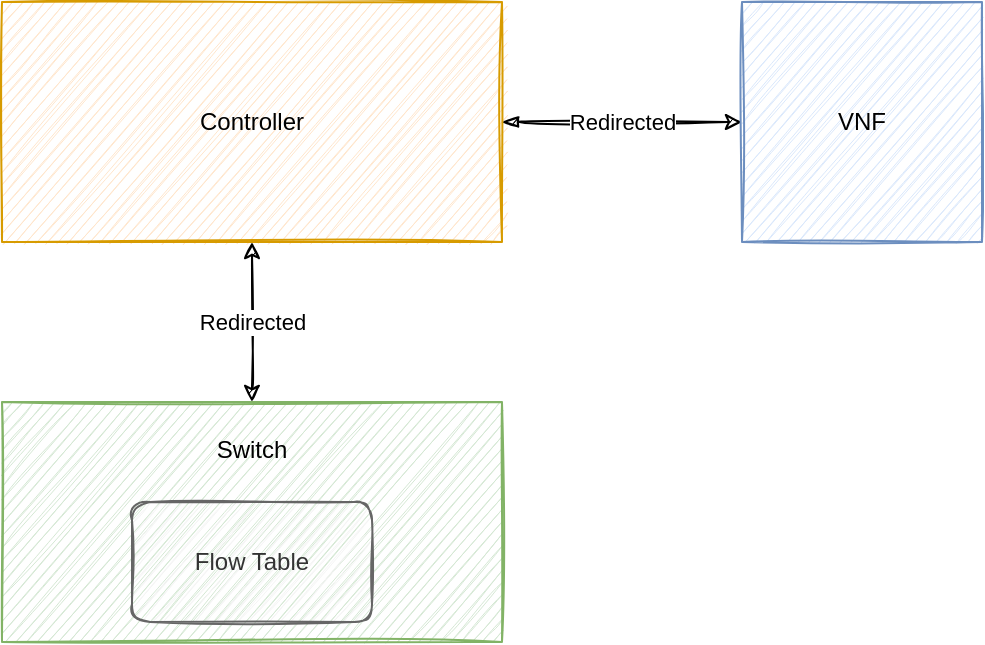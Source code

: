 <mxfile version="14.1.8" type="device"><diagram id="GyzPpyDdBr6FPgNDAEln" name="under"><mxGraphModel dx="1422" dy="832" grid="1" gridSize="10" guides="1" tooltips="1" connect="1" arrows="1" fold="1" page="1" pageScale="1" pageWidth="850" pageHeight="1100" math="0" shadow="0"><root><mxCell id="0"/><mxCell id="1" parent="0"/><mxCell id="lQyjjFGDxAqL1bHPkp4y-5" value="Redirected" style="edgeStyle=orthogonalEdgeStyle;rounded=0;orthogonalLoop=1;jettySize=auto;html=1;startArrow=classic;startFill=1;sketch=1;curved=1;" edge="1" parent="1" source="lQyjjFGDxAqL1bHPkp4y-2" target="lQyjjFGDxAqL1bHPkp4y-3"><mxGeometry relative="1" as="geometry"/></mxCell><mxCell id="lQyjjFGDxAqL1bHPkp4y-2" value="Switch" style="rounded=0;whiteSpace=wrap;html=1;fillColor=#d5e8d4;strokeColor=#82b366;verticalAlign=top;horizontal=1;labelPosition=center;verticalLabelPosition=middle;align=center;spacingBottom=0;spacingTop=10;sketch=1;" vertex="1" parent="1"><mxGeometry x="180" y="590" width="250" height="120" as="geometry"/></mxCell><mxCell id="lQyjjFGDxAqL1bHPkp4y-6" value="Redirected" style="edgeStyle=orthogonalEdgeStyle;rounded=0;orthogonalLoop=1;jettySize=auto;html=1;startArrow=blockThin;startFill=1;sketch=1;curved=1;" edge="1" parent="1" source="lQyjjFGDxAqL1bHPkp4y-3" target="lQyjjFGDxAqL1bHPkp4y-4"><mxGeometry relative="1" as="geometry"/></mxCell><mxCell id="lQyjjFGDxAqL1bHPkp4y-3" value="Controller" style="rounded=0;whiteSpace=wrap;html=1;fillColor=#ffe6cc;strokeColor=#d79b00;glass=0;shadow=0;sketch=1;" vertex="1" parent="1"><mxGeometry x="180" y="390" width="250" height="120" as="geometry"/></mxCell><mxCell id="lQyjjFGDxAqL1bHPkp4y-4" value="VNF" style="whiteSpace=wrap;html=1;aspect=fixed;fillColor=#dae8fc;strokeColor=#6c8ebf;sketch=1;" vertex="1" parent="1"><mxGeometry x="550" y="390" width="120" height="120" as="geometry"/></mxCell><mxCell id="lQyjjFGDxAqL1bHPkp4y-8" value="Flow Table" style="rounded=1;whiteSpace=wrap;html=1;gradientDirection=east;fillColor=#f5f5f5;strokeColor=#666666;fontColor=#333333;sketch=1;" vertex="1" parent="1"><mxGeometry x="245" y="640" width="120" height="60" as="geometry"/></mxCell></root></mxGraphModel></diagram></mxfile>